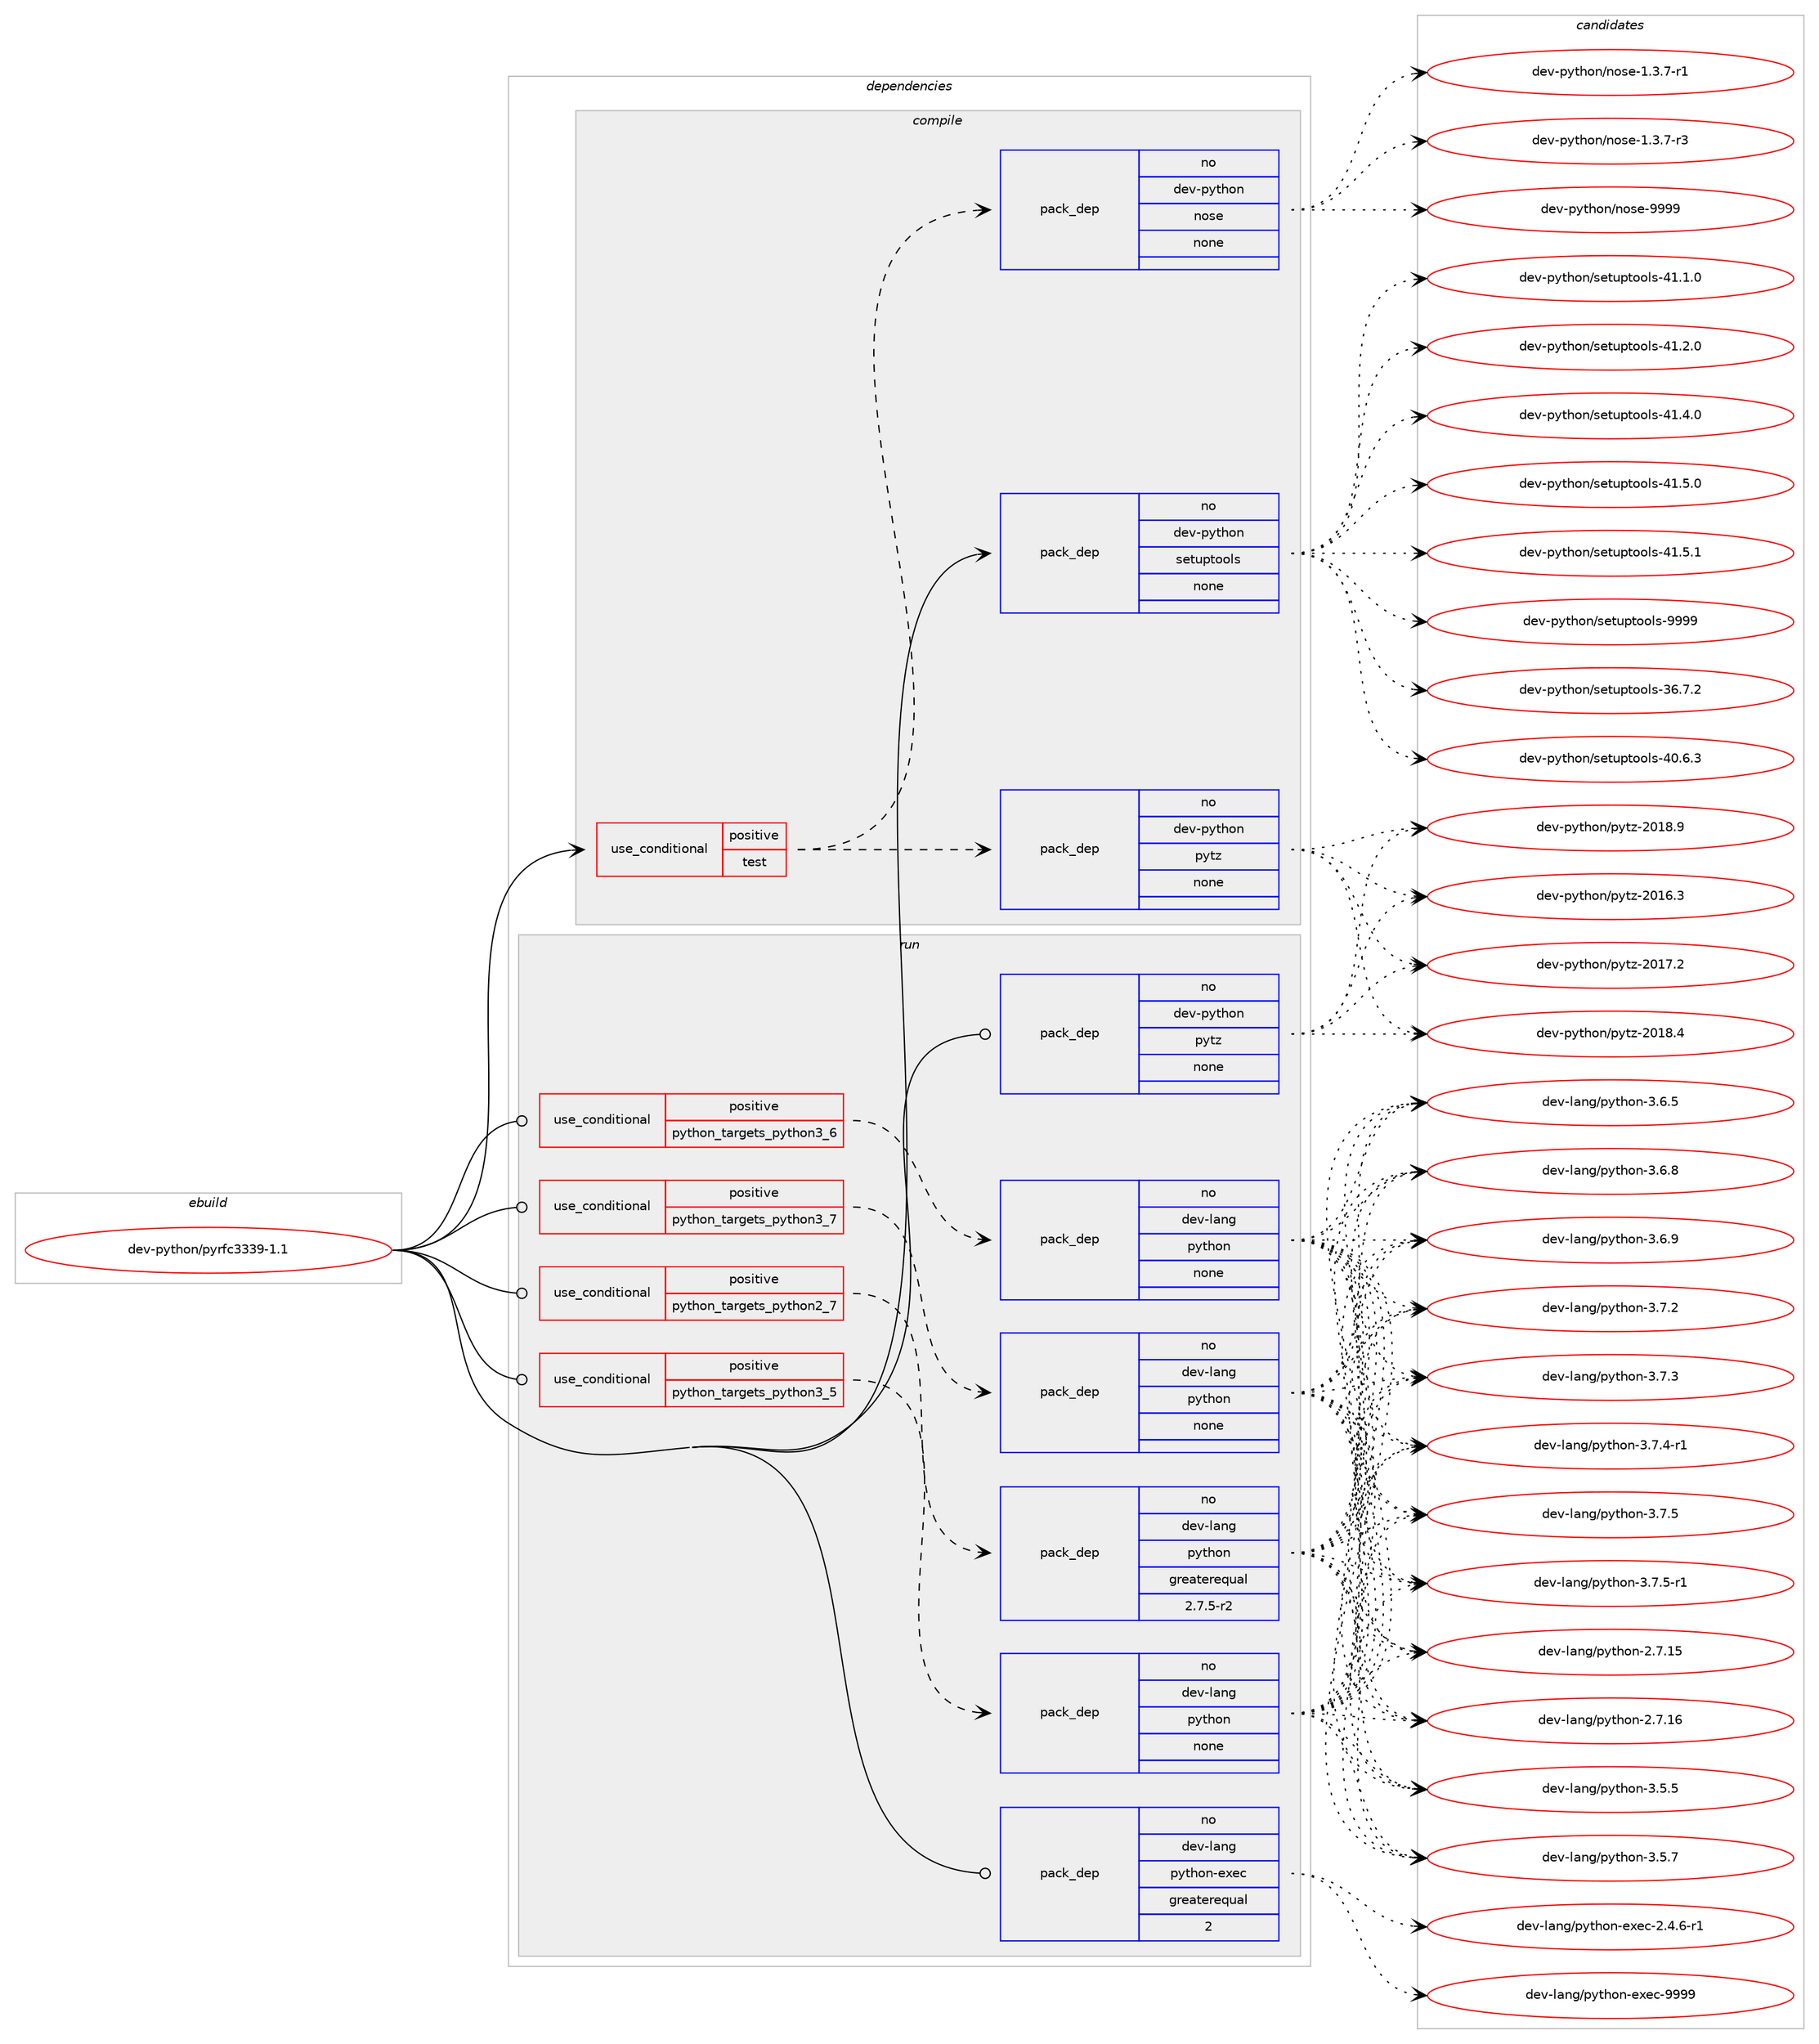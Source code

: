 digraph prolog {

# *************
# Graph options
# *************

newrank=true;
concentrate=true;
compound=true;
graph [rankdir=LR,fontname=Helvetica,fontsize=10,ranksep=1.5];#, ranksep=2.5, nodesep=0.2];
edge  [arrowhead=vee];
node  [fontname=Helvetica,fontsize=10];

# **********
# The ebuild
# **********

subgraph cluster_leftcol {
color=gray;
rank=same;
label=<<i>ebuild</i>>;
id [label="dev-python/pyrfc3339-1.1", color=red, width=4, href="../dev-python/pyrfc3339-1.1.svg"];
}

# ****************
# The dependencies
# ****************

subgraph cluster_midcol {
color=gray;
label=<<i>dependencies</i>>;
subgraph cluster_compile {
fillcolor="#eeeeee";
style=filled;
label=<<i>compile</i>>;
subgraph cond146664 {
dependency628293 [label=<<TABLE BORDER="0" CELLBORDER="1" CELLSPACING="0" CELLPADDING="4"><TR><TD ROWSPAN="3" CELLPADDING="10">use_conditional</TD></TR><TR><TD>positive</TD></TR><TR><TD>test</TD></TR></TABLE>>, shape=none, color=red];
subgraph pack469769 {
dependency628294 [label=<<TABLE BORDER="0" CELLBORDER="1" CELLSPACING="0" CELLPADDING="4" WIDTH="220"><TR><TD ROWSPAN="6" CELLPADDING="30">pack_dep</TD></TR><TR><TD WIDTH="110">no</TD></TR><TR><TD>dev-python</TD></TR><TR><TD>pytz</TD></TR><TR><TD>none</TD></TR><TR><TD></TD></TR></TABLE>>, shape=none, color=blue];
}
dependency628293:e -> dependency628294:w [weight=20,style="dashed",arrowhead="vee"];
subgraph pack469770 {
dependency628295 [label=<<TABLE BORDER="0" CELLBORDER="1" CELLSPACING="0" CELLPADDING="4" WIDTH="220"><TR><TD ROWSPAN="6" CELLPADDING="30">pack_dep</TD></TR><TR><TD WIDTH="110">no</TD></TR><TR><TD>dev-python</TD></TR><TR><TD>nose</TD></TR><TR><TD>none</TD></TR><TR><TD></TD></TR></TABLE>>, shape=none, color=blue];
}
dependency628293:e -> dependency628295:w [weight=20,style="dashed",arrowhead="vee"];
}
id:e -> dependency628293:w [weight=20,style="solid",arrowhead="vee"];
subgraph pack469771 {
dependency628296 [label=<<TABLE BORDER="0" CELLBORDER="1" CELLSPACING="0" CELLPADDING="4" WIDTH="220"><TR><TD ROWSPAN="6" CELLPADDING="30">pack_dep</TD></TR><TR><TD WIDTH="110">no</TD></TR><TR><TD>dev-python</TD></TR><TR><TD>setuptools</TD></TR><TR><TD>none</TD></TR><TR><TD></TD></TR></TABLE>>, shape=none, color=blue];
}
id:e -> dependency628296:w [weight=20,style="solid",arrowhead="vee"];
}
subgraph cluster_compileandrun {
fillcolor="#eeeeee";
style=filled;
label=<<i>compile and run</i>>;
}
subgraph cluster_run {
fillcolor="#eeeeee";
style=filled;
label=<<i>run</i>>;
subgraph cond146665 {
dependency628297 [label=<<TABLE BORDER="0" CELLBORDER="1" CELLSPACING="0" CELLPADDING="4"><TR><TD ROWSPAN="3" CELLPADDING="10">use_conditional</TD></TR><TR><TD>positive</TD></TR><TR><TD>python_targets_python2_7</TD></TR></TABLE>>, shape=none, color=red];
subgraph pack469772 {
dependency628298 [label=<<TABLE BORDER="0" CELLBORDER="1" CELLSPACING="0" CELLPADDING="4" WIDTH="220"><TR><TD ROWSPAN="6" CELLPADDING="30">pack_dep</TD></TR><TR><TD WIDTH="110">no</TD></TR><TR><TD>dev-lang</TD></TR><TR><TD>python</TD></TR><TR><TD>greaterequal</TD></TR><TR><TD>2.7.5-r2</TD></TR></TABLE>>, shape=none, color=blue];
}
dependency628297:e -> dependency628298:w [weight=20,style="dashed",arrowhead="vee"];
}
id:e -> dependency628297:w [weight=20,style="solid",arrowhead="odot"];
subgraph cond146666 {
dependency628299 [label=<<TABLE BORDER="0" CELLBORDER="1" CELLSPACING="0" CELLPADDING="4"><TR><TD ROWSPAN="3" CELLPADDING="10">use_conditional</TD></TR><TR><TD>positive</TD></TR><TR><TD>python_targets_python3_5</TD></TR></TABLE>>, shape=none, color=red];
subgraph pack469773 {
dependency628300 [label=<<TABLE BORDER="0" CELLBORDER="1" CELLSPACING="0" CELLPADDING="4" WIDTH="220"><TR><TD ROWSPAN="6" CELLPADDING="30">pack_dep</TD></TR><TR><TD WIDTH="110">no</TD></TR><TR><TD>dev-lang</TD></TR><TR><TD>python</TD></TR><TR><TD>none</TD></TR><TR><TD></TD></TR></TABLE>>, shape=none, color=blue];
}
dependency628299:e -> dependency628300:w [weight=20,style="dashed",arrowhead="vee"];
}
id:e -> dependency628299:w [weight=20,style="solid",arrowhead="odot"];
subgraph cond146667 {
dependency628301 [label=<<TABLE BORDER="0" CELLBORDER="1" CELLSPACING="0" CELLPADDING="4"><TR><TD ROWSPAN="3" CELLPADDING="10">use_conditional</TD></TR><TR><TD>positive</TD></TR><TR><TD>python_targets_python3_6</TD></TR></TABLE>>, shape=none, color=red];
subgraph pack469774 {
dependency628302 [label=<<TABLE BORDER="0" CELLBORDER="1" CELLSPACING="0" CELLPADDING="4" WIDTH="220"><TR><TD ROWSPAN="6" CELLPADDING="30">pack_dep</TD></TR><TR><TD WIDTH="110">no</TD></TR><TR><TD>dev-lang</TD></TR><TR><TD>python</TD></TR><TR><TD>none</TD></TR><TR><TD></TD></TR></TABLE>>, shape=none, color=blue];
}
dependency628301:e -> dependency628302:w [weight=20,style="dashed",arrowhead="vee"];
}
id:e -> dependency628301:w [weight=20,style="solid",arrowhead="odot"];
subgraph cond146668 {
dependency628303 [label=<<TABLE BORDER="0" CELLBORDER="1" CELLSPACING="0" CELLPADDING="4"><TR><TD ROWSPAN="3" CELLPADDING="10">use_conditional</TD></TR><TR><TD>positive</TD></TR><TR><TD>python_targets_python3_7</TD></TR></TABLE>>, shape=none, color=red];
subgraph pack469775 {
dependency628304 [label=<<TABLE BORDER="0" CELLBORDER="1" CELLSPACING="0" CELLPADDING="4" WIDTH="220"><TR><TD ROWSPAN="6" CELLPADDING="30">pack_dep</TD></TR><TR><TD WIDTH="110">no</TD></TR><TR><TD>dev-lang</TD></TR><TR><TD>python</TD></TR><TR><TD>none</TD></TR><TR><TD></TD></TR></TABLE>>, shape=none, color=blue];
}
dependency628303:e -> dependency628304:w [weight=20,style="dashed",arrowhead="vee"];
}
id:e -> dependency628303:w [weight=20,style="solid",arrowhead="odot"];
subgraph pack469776 {
dependency628305 [label=<<TABLE BORDER="0" CELLBORDER="1" CELLSPACING="0" CELLPADDING="4" WIDTH="220"><TR><TD ROWSPAN="6" CELLPADDING="30">pack_dep</TD></TR><TR><TD WIDTH="110">no</TD></TR><TR><TD>dev-lang</TD></TR><TR><TD>python-exec</TD></TR><TR><TD>greaterequal</TD></TR><TR><TD>2</TD></TR></TABLE>>, shape=none, color=blue];
}
id:e -> dependency628305:w [weight=20,style="solid",arrowhead="odot"];
subgraph pack469777 {
dependency628306 [label=<<TABLE BORDER="0" CELLBORDER="1" CELLSPACING="0" CELLPADDING="4" WIDTH="220"><TR><TD ROWSPAN="6" CELLPADDING="30">pack_dep</TD></TR><TR><TD WIDTH="110">no</TD></TR><TR><TD>dev-python</TD></TR><TR><TD>pytz</TD></TR><TR><TD>none</TD></TR><TR><TD></TD></TR></TABLE>>, shape=none, color=blue];
}
id:e -> dependency628306:w [weight=20,style="solid",arrowhead="odot"];
}
}

# **************
# The candidates
# **************

subgraph cluster_choices {
rank=same;
color=gray;
label=<<i>candidates</i>>;

subgraph choice469769 {
color=black;
nodesep=1;
choice100101118451121211161041111104711212111612245504849544651 [label="dev-python/pytz-2016.3", color=red, width=4,href="../dev-python/pytz-2016.3.svg"];
choice100101118451121211161041111104711212111612245504849554650 [label="dev-python/pytz-2017.2", color=red, width=4,href="../dev-python/pytz-2017.2.svg"];
choice100101118451121211161041111104711212111612245504849564652 [label="dev-python/pytz-2018.4", color=red, width=4,href="../dev-python/pytz-2018.4.svg"];
choice100101118451121211161041111104711212111612245504849564657 [label="dev-python/pytz-2018.9", color=red, width=4,href="../dev-python/pytz-2018.9.svg"];
dependency628294:e -> choice100101118451121211161041111104711212111612245504849544651:w [style=dotted,weight="100"];
dependency628294:e -> choice100101118451121211161041111104711212111612245504849554650:w [style=dotted,weight="100"];
dependency628294:e -> choice100101118451121211161041111104711212111612245504849564652:w [style=dotted,weight="100"];
dependency628294:e -> choice100101118451121211161041111104711212111612245504849564657:w [style=dotted,weight="100"];
}
subgraph choice469770 {
color=black;
nodesep=1;
choice10010111845112121116104111110471101111151014549465146554511449 [label="dev-python/nose-1.3.7-r1", color=red, width=4,href="../dev-python/nose-1.3.7-r1.svg"];
choice10010111845112121116104111110471101111151014549465146554511451 [label="dev-python/nose-1.3.7-r3", color=red, width=4,href="../dev-python/nose-1.3.7-r3.svg"];
choice10010111845112121116104111110471101111151014557575757 [label="dev-python/nose-9999", color=red, width=4,href="../dev-python/nose-9999.svg"];
dependency628295:e -> choice10010111845112121116104111110471101111151014549465146554511449:w [style=dotted,weight="100"];
dependency628295:e -> choice10010111845112121116104111110471101111151014549465146554511451:w [style=dotted,weight="100"];
dependency628295:e -> choice10010111845112121116104111110471101111151014557575757:w [style=dotted,weight="100"];
}
subgraph choice469771 {
color=black;
nodesep=1;
choice100101118451121211161041111104711510111611711211611111110811545515446554650 [label="dev-python/setuptools-36.7.2", color=red, width=4,href="../dev-python/setuptools-36.7.2.svg"];
choice100101118451121211161041111104711510111611711211611111110811545524846544651 [label="dev-python/setuptools-40.6.3", color=red, width=4,href="../dev-python/setuptools-40.6.3.svg"];
choice100101118451121211161041111104711510111611711211611111110811545524946494648 [label="dev-python/setuptools-41.1.0", color=red, width=4,href="../dev-python/setuptools-41.1.0.svg"];
choice100101118451121211161041111104711510111611711211611111110811545524946504648 [label="dev-python/setuptools-41.2.0", color=red, width=4,href="../dev-python/setuptools-41.2.0.svg"];
choice100101118451121211161041111104711510111611711211611111110811545524946524648 [label="dev-python/setuptools-41.4.0", color=red, width=4,href="../dev-python/setuptools-41.4.0.svg"];
choice100101118451121211161041111104711510111611711211611111110811545524946534648 [label="dev-python/setuptools-41.5.0", color=red, width=4,href="../dev-python/setuptools-41.5.0.svg"];
choice100101118451121211161041111104711510111611711211611111110811545524946534649 [label="dev-python/setuptools-41.5.1", color=red, width=4,href="../dev-python/setuptools-41.5.1.svg"];
choice10010111845112121116104111110471151011161171121161111111081154557575757 [label="dev-python/setuptools-9999", color=red, width=4,href="../dev-python/setuptools-9999.svg"];
dependency628296:e -> choice100101118451121211161041111104711510111611711211611111110811545515446554650:w [style=dotted,weight="100"];
dependency628296:e -> choice100101118451121211161041111104711510111611711211611111110811545524846544651:w [style=dotted,weight="100"];
dependency628296:e -> choice100101118451121211161041111104711510111611711211611111110811545524946494648:w [style=dotted,weight="100"];
dependency628296:e -> choice100101118451121211161041111104711510111611711211611111110811545524946504648:w [style=dotted,weight="100"];
dependency628296:e -> choice100101118451121211161041111104711510111611711211611111110811545524946524648:w [style=dotted,weight="100"];
dependency628296:e -> choice100101118451121211161041111104711510111611711211611111110811545524946534648:w [style=dotted,weight="100"];
dependency628296:e -> choice100101118451121211161041111104711510111611711211611111110811545524946534649:w [style=dotted,weight="100"];
dependency628296:e -> choice10010111845112121116104111110471151011161171121161111111081154557575757:w [style=dotted,weight="100"];
}
subgraph choice469772 {
color=black;
nodesep=1;
choice10010111845108971101034711212111610411111045504655464953 [label="dev-lang/python-2.7.15", color=red, width=4,href="../dev-lang/python-2.7.15.svg"];
choice10010111845108971101034711212111610411111045504655464954 [label="dev-lang/python-2.7.16", color=red, width=4,href="../dev-lang/python-2.7.16.svg"];
choice100101118451089711010347112121116104111110455146534653 [label="dev-lang/python-3.5.5", color=red, width=4,href="../dev-lang/python-3.5.5.svg"];
choice100101118451089711010347112121116104111110455146534655 [label="dev-lang/python-3.5.7", color=red, width=4,href="../dev-lang/python-3.5.7.svg"];
choice100101118451089711010347112121116104111110455146544653 [label="dev-lang/python-3.6.5", color=red, width=4,href="../dev-lang/python-3.6.5.svg"];
choice100101118451089711010347112121116104111110455146544656 [label="dev-lang/python-3.6.8", color=red, width=4,href="../dev-lang/python-3.6.8.svg"];
choice100101118451089711010347112121116104111110455146544657 [label="dev-lang/python-3.6.9", color=red, width=4,href="../dev-lang/python-3.6.9.svg"];
choice100101118451089711010347112121116104111110455146554650 [label="dev-lang/python-3.7.2", color=red, width=4,href="../dev-lang/python-3.7.2.svg"];
choice100101118451089711010347112121116104111110455146554651 [label="dev-lang/python-3.7.3", color=red, width=4,href="../dev-lang/python-3.7.3.svg"];
choice1001011184510897110103471121211161041111104551465546524511449 [label="dev-lang/python-3.7.4-r1", color=red, width=4,href="../dev-lang/python-3.7.4-r1.svg"];
choice100101118451089711010347112121116104111110455146554653 [label="dev-lang/python-3.7.5", color=red, width=4,href="../dev-lang/python-3.7.5.svg"];
choice1001011184510897110103471121211161041111104551465546534511449 [label="dev-lang/python-3.7.5-r1", color=red, width=4,href="../dev-lang/python-3.7.5-r1.svg"];
dependency628298:e -> choice10010111845108971101034711212111610411111045504655464953:w [style=dotted,weight="100"];
dependency628298:e -> choice10010111845108971101034711212111610411111045504655464954:w [style=dotted,weight="100"];
dependency628298:e -> choice100101118451089711010347112121116104111110455146534653:w [style=dotted,weight="100"];
dependency628298:e -> choice100101118451089711010347112121116104111110455146534655:w [style=dotted,weight="100"];
dependency628298:e -> choice100101118451089711010347112121116104111110455146544653:w [style=dotted,weight="100"];
dependency628298:e -> choice100101118451089711010347112121116104111110455146544656:w [style=dotted,weight="100"];
dependency628298:e -> choice100101118451089711010347112121116104111110455146544657:w [style=dotted,weight="100"];
dependency628298:e -> choice100101118451089711010347112121116104111110455146554650:w [style=dotted,weight="100"];
dependency628298:e -> choice100101118451089711010347112121116104111110455146554651:w [style=dotted,weight="100"];
dependency628298:e -> choice1001011184510897110103471121211161041111104551465546524511449:w [style=dotted,weight="100"];
dependency628298:e -> choice100101118451089711010347112121116104111110455146554653:w [style=dotted,weight="100"];
dependency628298:e -> choice1001011184510897110103471121211161041111104551465546534511449:w [style=dotted,weight="100"];
}
subgraph choice469773 {
color=black;
nodesep=1;
choice10010111845108971101034711212111610411111045504655464953 [label="dev-lang/python-2.7.15", color=red, width=4,href="../dev-lang/python-2.7.15.svg"];
choice10010111845108971101034711212111610411111045504655464954 [label="dev-lang/python-2.7.16", color=red, width=4,href="../dev-lang/python-2.7.16.svg"];
choice100101118451089711010347112121116104111110455146534653 [label="dev-lang/python-3.5.5", color=red, width=4,href="../dev-lang/python-3.5.5.svg"];
choice100101118451089711010347112121116104111110455146534655 [label="dev-lang/python-3.5.7", color=red, width=4,href="../dev-lang/python-3.5.7.svg"];
choice100101118451089711010347112121116104111110455146544653 [label="dev-lang/python-3.6.5", color=red, width=4,href="../dev-lang/python-3.6.5.svg"];
choice100101118451089711010347112121116104111110455146544656 [label="dev-lang/python-3.6.8", color=red, width=4,href="../dev-lang/python-3.6.8.svg"];
choice100101118451089711010347112121116104111110455146544657 [label="dev-lang/python-3.6.9", color=red, width=4,href="../dev-lang/python-3.6.9.svg"];
choice100101118451089711010347112121116104111110455146554650 [label="dev-lang/python-3.7.2", color=red, width=4,href="../dev-lang/python-3.7.2.svg"];
choice100101118451089711010347112121116104111110455146554651 [label="dev-lang/python-3.7.3", color=red, width=4,href="../dev-lang/python-3.7.3.svg"];
choice1001011184510897110103471121211161041111104551465546524511449 [label="dev-lang/python-3.7.4-r1", color=red, width=4,href="../dev-lang/python-3.7.4-r1.svg"];
choice100101118451089711010347112121116104111110455146554653 [label="dev-lang/python-3.7.5", color=red, width=4,href="../dev-lang/python-3.7.5.svg"];
choice1001011184510897110103471121211161041111104551465546534511449 [label="dev-lang/python-3.7.5-r1", color=red, width=4,href="../dev-lang/python-3.7.5-r1.svg"];
dependency628300:e -> choice10010111845108971101034711212111610411111045504655464953:w [style=dotted,weight="100"];
dependency628300:e -> choice10010111845108971101034711212111610411111045504655464954:w [style=dotted,weight="100"];
dependency628300:e -> choice100101118451089711010347112121116104111110455146534653:w [style=dotted,weight="100"];
dependency628300:e -> choice100101118451089711010347112121116104111110455146534655:w [style=dotted,weight="100"];
dependency628300:e -> choice100101118451089711010347112121116104111110455146544653:w [style=dotted,weight="100"];
dependency628300:e -> choice100101118451089711010347112121116104111110455146544656:w [style=dotted,weight="100"];
dependency628300:e -> choice100101118451089711010347112121116104111110455146544657:w [style=dotted,weight="100"];
dependency628300:e -> choice100101118451089711010347112121116104111110455146554650:w [style=dotted,weight="100"];
dependency628300:e -> choice100101118451089711010347112121116104111110455146554651:w [style=dotted,weight="100"];
dependency628300:e -> choice1001011184510897110103471121211161041111104551465546524511449:w [style=dotted,weight="100"];
dependency628300:e -> choice100101118451089711010347112121116104111110455146554653:w [style=dotted,weight="100"];
dependency628300:e -> choice1001011184510897110103471121211161041111104551465546534511449:w [style=dotted,weight="100"];
}
subgraph choice469774 {
color=black;
nodesep=1;
choice10010111845108971101034711212111610411111045504655464953 [label="dev-lang/python-2.7.15", color=red, width=4,href="../dev-lang/python-2.7.15.svg"];
choice10010111845108971101034711212111610411111045504655464954 [label="dev-lang/python-2.7.16", color=red, width=4,href="../dev-lang/python-2.7.16.svg"];
choice100101118451089711010347112121116104111110455146534653 [label="dev-lang/python-3.5.5", color=red, width=4,href="../dev-lang/python-3.5.5.svg"];
choice100101118451089711010347112121116104111110455146534655 [label="dev-lang/python-3.5.7", color=red, width=4,href="../dev-lang/python-3.5.7.svg"];
choice100101118451089711010347112121116104111110455146544653 [label="dev-lang/python-3.6.5", color=red, width=4,href="../dev-lang/python-3.6.5.svg"];
choice100101118451089711010347112121116104111110455146544656 [label="dev-lang/python-3.6.8", color=red, width=4,href="../dev-lang/python-3.6.8.svg"];
choice100101118451089711010347112121116104111110455146544657 [label="dev-lang/python-3.6.9", color=red, width=4,href="../dev-lang/python-3.6.9.svg"];
choice100101118451089711010347112121116104111110455146554650 [label="dev-lang/python-3.7.2", color=red, width=4,href="../dev-lang/python-3.7.2.svg"];
choice100101118451089711010347112121116104111110455146554651 [label="dev-lang/python-3.7.3", color=red, width=4,href="../dev-lang/python-3.7.3.svg"];
choice1001011184510897110103471121211161041111104551465546524511449 [label="dev-lang/python-3.7.4-r1", color=red, width=4,href="../dev-lang/python-3.7.4-r1.svg"];
choice100101118451089711010347112121116104111110455146554653 [label="dev-lang/python-3.7.5", color=red, width=4,href="../dev-lang/python-3.7.5.svg"];
choice1001011184510897110103471121211161041111104551465546534511449 [label="dev-lang/python-3.7.5-r1", color=red, width=4,href="../dev-lang/python-3.7.5-r1.svg"];
dependency628302:e -> choice10010111845108971101034711212111610411111045504655464953:w [style=dotted,weight="100"];
dependency628302:e -> choice10010111845108971101034711212111610411111045504655464954:w [style=dotted,weight="100"];
dependency628302:e -> choice100101118451089711010347112121116104111110455146534653:w [style=dotted,weight="100"];
dependency628302:e -> choice100101118451089711010347112121116104111110455146534655:w [style=dotted,weight="100"];
dependency628302:e -> choice100101118451089711010347112121116104111110455146544653:w [style=dotted,weight="100"];
dependency628302:e -> choice100101118451089711010347112121116104111110455146544656:w [style=dotted,weight="100"];
dependency628302:e -> choice100101118451089711010347112121116104111110455146544657:w [style=dotted,weight="100"];
dependency628302:e -> choice100101118451089711010347112121116104111110455146554650:w [style=dotted,weight="100"];
dependency628302:e -> choice100101118451089711010347112121116104111110455146554651:w [style=dotted,weight="100"];
dependency628302:e -> choice1001011184510897110103471121211161041111104551465546524511449:w [style=dotted,weight="100"];
dependency628302:e -> choice100101118451089711010347112121116104111110455146554653:w [style=dotted,weight="100"];
dependency628302:e -> choice1001011184510897110103471121211161041111104551465546534511449:w [style=dotted,weight="100"];
}
subgraph choice469775 {
color=black;
nodesep=1;
choice10010111845108971101034711212111610411111045504655464953 [label="dev-lang/python-2.7.15", color=red, width=4,href="../dev-lang/python-2.7.15.svg"];
choice10010111845108971101034711212111610411111045504655464954 [label="dev-lang/python-2.7.16", color=red, width=4,href="../dev-lang/python-2.7.16.svg"];
choice100101118451089711010347112121116104111110455146534653 [label="dev-lang/python-3.5.5", color=red, width=4,href="../dev-lang/python-3.5.5.svg"];
choice100101118451089711010347112121116104111110455146534655 [label="dev-lang/python-3.5.7", color=red, width=4,href="../dev-lang/python-3.5.7.svg"];
choice100101118451089711010347112121116104111110455146544653 [label="dev-lang/python-3.6.5", color=red, width=4,href="../dev-lang/python-3.6.5.svg"];
choice100101118451089711010347112121116104111110455146544656 [label="dev-lang/python-3.6.8", color=red, width=4,href="../dev-lang/python-3.6.8.svg"];
choice100101118451089711010347112121116104111110455146544657 [label="dev-lang/python-3.6.9", color=red, width=4,href="../dev-lang/python-3.6.9.svg"];
choice100101118451089711010347112121116104111110455146554650 [label="dev-lang/python-3.7.2", color=red, width=4,href="../dev-lang/python-3.7.2.svg"];
choice100101118451089711010347112121116104111110455146554651 [label="dev-lang/python-3.7.3", color=red, width=4,href="../dev-lang/python-3.7.3.svg"];
choice1001011184510897110103471121211161041111104551465546524511449 [label="dev-lang/python-3.7.4-r1", color=red, width=4,href="../dev-lang/python-3.7.4-r1.svg"];
choice100101118451089711010347112121116104111110455146554653 [label="dev-lang/python-3.7.5", color=red, width=4,href="../dev-lang/python-3.7.5.svg"];
choice1001011184510897110103471121211161041111104551465546534511449 [label="dev-lang/python-3.7.5-r1", color=red, width=4,href="../dev-lang/python-3.7.5-r1.svg"];
dependency628304:e -> choice10010111845108971101034711212111610411111045504655464953:w [style=dotted,weight="100"];
dependency628304:e -> choice10010111845108971101034711212111610411111045504655464954:w [style=dotted,weight="100"];
dependency628304:e -> choice100101118451089711010347112121116104111110455146534653:w [style=dotted,weight="100"];
dependency628304:e -> choice100101118451089711010347112121116104111110455146534655:w [style=dotted,weight="100"];
dependency628304:e -> choice100101118451089711010347112121116104111110455146544653:w [style=dotted,weight="100"];
dependency628304:e -> choice100101118451089711010347112121116104111110455146544656:w [style=dotted,weight="100"];
dependency628304:e -> choice100101118451089711010347112121116104111110455146544657:w [style=dotted,weight="100"];
dependency628304:e -> choice100101118451089711010347112121116104111110455146554650:w [style=dotted,weight="100"];
dependency628304:e -> choice100101118451089711010347112121116104111110455146554651:w [style=dotted,weight="100"];
dependency628304:e -> choice1001011184510897110103471121211161041111104551465546524511449:w [style=dotted,weight="100"];
dependency628304:e -> choice100101118451089711010347112121116104111110455146554653:w [style=dotted,weight="100"];
dependency628304:e -> choice1001011184510897110103471121211161041111104551465546534511449:w [style=dotted,weight="100"];
}
subgraph choice469776 {
color=black;
nodesep=1;
choice10010111845108971101034711212111610411111045101120101994550465246544511449 [label="dev-lang/python-exec-2.4.6-r1", color=red, width=4,href="../dev-lang/python-exec-2.4.6-r1.svg"];
choice10010111845108971101034711212111610411111045101120101994557575757 [label="dev-lang/python-exec-9999", color=red, width=4,href="../dev-lang/python-exec-9999.svg"];
dependency628305:e -> choice10010111845108971101034711212111610411111045101120101994550465246544511449:w [style=dotted,weight="100"];
dependency628305:e -> choice10010111845108971101034711212111610411111045101120101994557575757:w [style=dotted,weight="100"];
}
subgraph choice469777 {
color=black;
nodesep=1;
choice100101118451121211161041111104711212111612245504849544651 [label="dev-python/pytz-2016.3", color=red, width=4,href="../dev-python/pytz-2016.3.svg"];
choice100101118451121211161041111104711212111612245504849554650 [label="dev-python/pytz-2017.2", color=red, width=4,href="../dev-python/pytz-2017.2.svg"];
choice100101118451121211161041111104711212111612245504849564652 [label="dev-python/pytz-2018.4", color=red, width=4,href="../dev-python/pytz-2018.4.svg"];
choice100101118451121211161041111104711212111612245504849564657 [label="dev-python/pytz-2018.9", color=red, width=4,href="../dev-python/pytz-2018.9.svg"];
dependency628306:e -> choice100101118451121211161041111104711212111612245504849544651:w [style=dotted,weight="100"];
dependency628306:e -> choice100101118451121211161041111104711212111612245504849554650:w [style=dotted,weight="100"];
dependency628306:e -> choice100101118451121211161041111104711212111612245504849564652:w [style=dotted,weight="100"];
dependency628306:e -> choice100101118451121211161041111104711212111612245504849564657:w [style=dotted,weight="100"];
}
}

}
